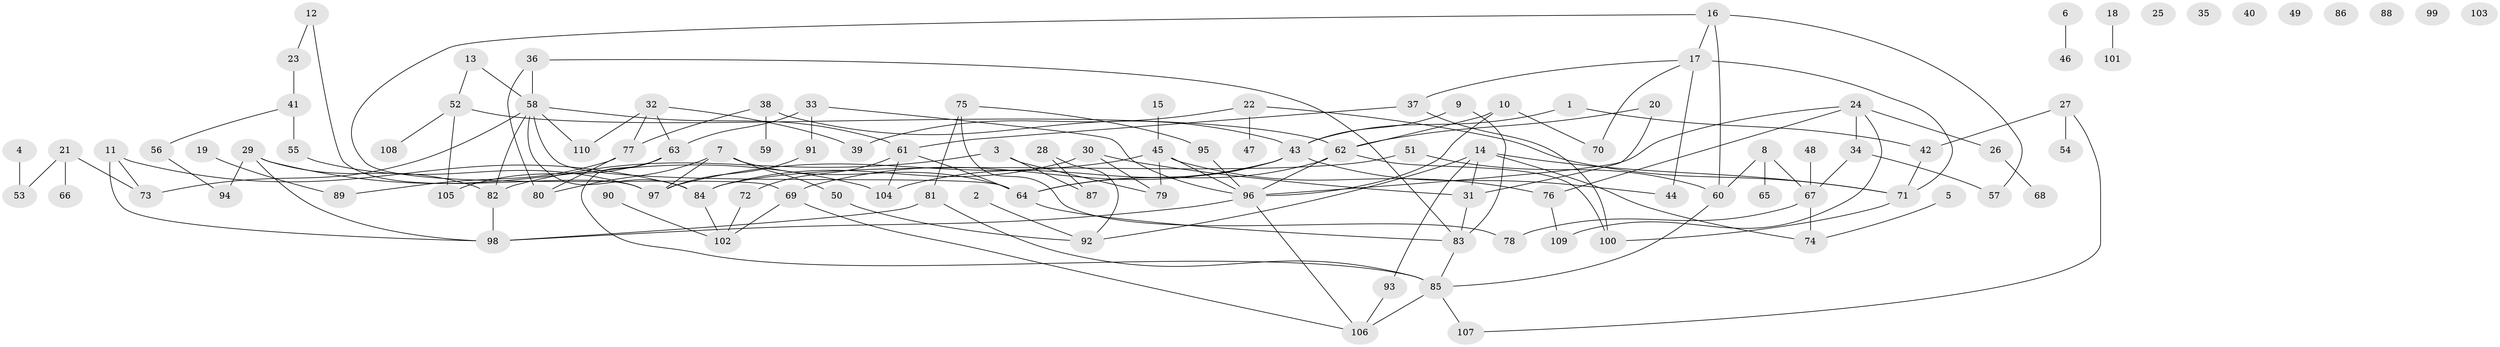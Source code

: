 // coarse degree distribution, {3: 0.21212121212121213, 1: 0.10606060606060606, 0: 0.15151515151515152, 11: 0.015151515151515152, 2: 0.21212121212121213, 8: 0.06060606060606061, 9: 0.030303030303030304, 4: 0.09090909090909091, 5: 0.07575757575757576, 7: 0.015151515151515152, 6: 0.030303030303030304}
// Generated by graph-tools (version 1.1) at 2025/16/03/04/25 18:16:26]
// undirected, 110 vertices, 150 edges
graph export_dot {
graph [start="1"]
  node [color=gray90,style=filled];
  1;
  2;
  3;
  4;
  5;
  6;
  7;
  8;
  9;
  10;
  11;
  12;
  13;
  14;
  15;
  16;
  17;
  18;
  19;
  20;
  21;
  22;
  23;
  24;
  25;
  26;
  27;
  28;
  29;
  30;
  31;
  32;
  33;
  34;
  35;
  36;
  37;
  38;
  39;
  40;
  41;
  42;
  43;
  44;
  45;
  46;
  47;
  48;
  49;
  50;
  51;
  52;
  53;
  54;
  55;
  56;
  57;
  58;
  59;
  60;
  61;
  62;
  63;
  64;
  65;
  66;
  67;
  68;
  69;
  70;
  71;
  72;
  73;
  74;
  75;
  76;
  77;
  78;
  79;
  80;
  81;
  82;
  83;
  84;
  85;
  86;
  87;
  88;
  89;
  90;
  91;
  92;
  93;
  94;
  95;
  96;
  97;
  98;
  99;
  100;
  101;
  102;
  103;
  104;
  105;
  106;
  107;
  108;
  109;
  110;
  1 -- 42;
  1 -- 43;
  2 -- 92;
  3 -- 79;
  3 -- 82;
  3 -- 87;
  4 -- 53;
  5 -- 74;
  6 -- 46;
  7 -- 50;
  7 -- 64;
  7 -- 80;
  7 -- 97;
  8 -- 60;
  8 -- 65;
  8 -- 67;
  9 -- 43;
  9 -- 83;
  10 -- 62;
  10 -- 70;
  10 -- 96;
  11 -- 73;
  11 -- 84;
  11 -- 98;
  12 -- 23;
  12 -- 97;
  13 -- 52;
  13 -- 58;
  14 -- 31;
  14 -- 71;
  14 -- 74;
  14 -- 92;
  14 -- 93;
  15 -- 45;
  16 -- 17;
  16 -- 57;
  16 -- 60;
  16 -- 69;
  17 -- 37;
  17 -- 44;
  17 -- 70;
  17 -- 71;
  18 -- 101;
  19 -- 89;
  20 -- 31;
  20 -- 62;
  21 -- 53;
  21 -- 66;
  21 -- 73;
  22 -- 39;
  22 -- 47;
  22 -- 71;
  23 -- 41;
  24 -- 26;
  24 -- 34;
  24 -- 76;
  24 -- 96;
  24 -- 109;
  26 -- 68;
  27 -- 42;
  27 -- 54;
  27 -- 107;
  28 -- 87;
  28 -- 92;
  29 -- 82;
  29 -- 94;
  29 -- 98;
  29 -- 104;
  30 -- 31;
  30 -- 79;
  30 -- 84;
  31 -- 83;
  32 -- 39;
  32 -- 63;
  32 -- 77;
  32 -- 110;
  33 -- 63;
  33 -- 91;
  33 -- 96;
  34 -- 57;
  34 -- 67;
  36 -- 58;
  36 -- 80;
  36 -- 83;
  37 -- 61;
  37 -- 100;
  38 -- 43;
  38 -- 59;
  38 -- 77;
  41 -- 55;
  41 -- 56;
  42 -- 71;
  43 -- 44;
  43 -- 64;
  43 -- 69;
  43 -- 104;
  45 -- 76;
  45 -- 79;
  45 -- 96;
  45 -- 97;
  48 -- 67;
  50 -- 92;
  51 -- 60;
  51 -- 84;
  52 -- 62;
  52 -- 105;
  52 -- 108;
  55 -- 97;
  56 -- 94;
  58 -- 61;
  58 -- 64;
  58 -- 73;
  58 -- 82;
  58 -- 84;
  58 -- 110;
  60 -- 85;
  61 -- 64;
  61 -- 72;
  61 -- 104;
  62 -- 64;
  62 -- 96;
  62 -- 100;
  63 -- 85;
  63 -- 105;
  64 -- 83;
  67 -- 74;
  67 -- 78;
  69 -- 102;
  69 -- 106;
  71 -- 100;
  72 -- 102;
  75 -- 78;
  75 -- 81;
  75 -- 95;
  76 -- 109;
  77 -- 80;
  77 -- 89;
  81 -- 85;
  81 -- 98;
  82 -- 98;
  83 -- 85;
  84 -- 102;
  85 -- 106;
  85 -- 107;
  90 -- 102;
  91 -- 97;
  93 -- 106;
  95 -- 96;
  96 -- 98;
  96 -- 106;
}
